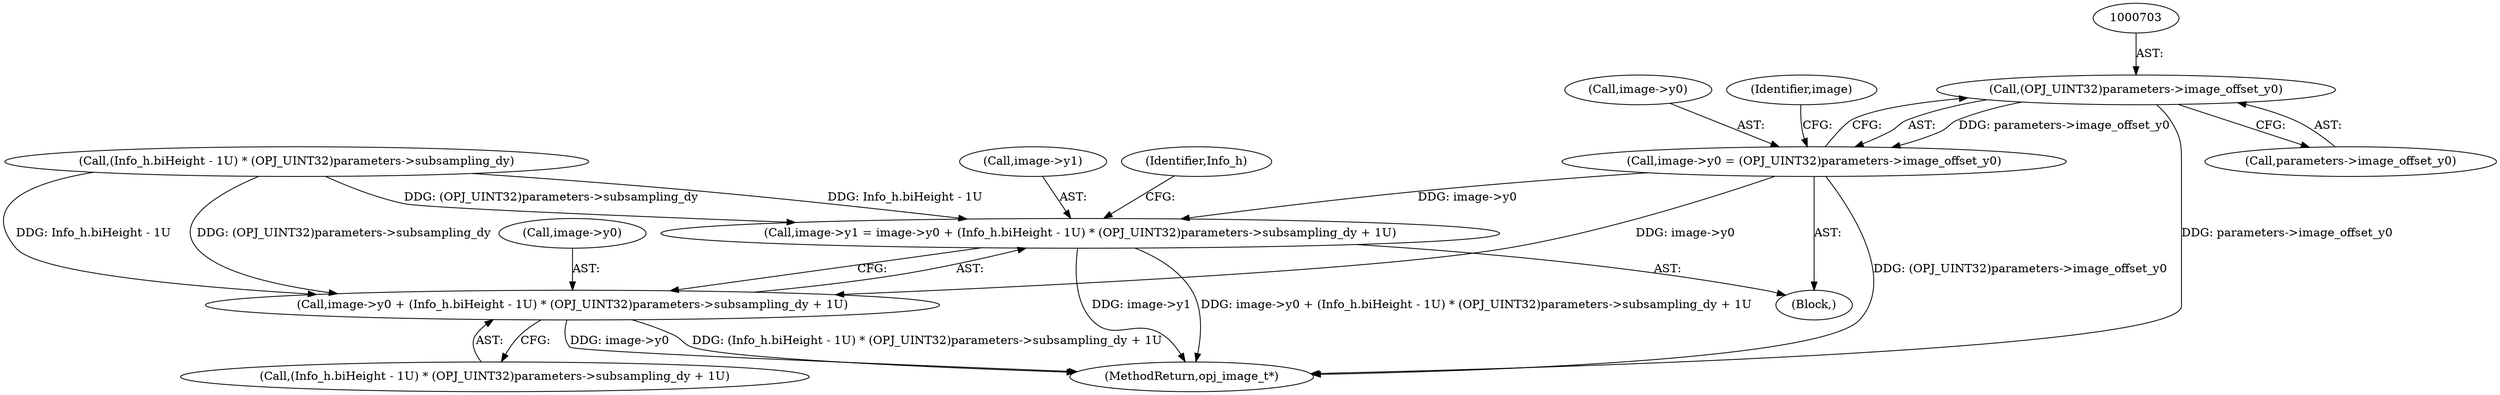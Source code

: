 digraph "0_openjpeg_da940424816e11d624362ce080bc026adffa26e8@pointer" {
"1000702" [label="(Call,(OPJ_UINT32)parameters->image_offset_y0)"];
"1000698" [label="(Call,image->y0 = (OPJ_UINT32)parameters->image_offset_y0)"];
"1000728" [label="(Call,image->y1 = image->y0 + (Info_h.biHeight - 1U) * (OPJ_UINT32)parameters->subsampling_dy + 1U)"];
"1000732" [label="(Call,image->y0 + (Info_h.biHeight - 1U) * (OPJ_UINT32)parameters->subsampling_dy + 1U)"];
"1000702" [label="(Call,(OPJ_UINT32)parameters->image_offset_y0)"];
"1000732" [label="(Call,image->y0 + (Info_h.biHeight - 1U) * (OPJ_UINT32)parameters->subsampling_dy + 1U)"];
"1000728" [label="(Call,image->y1 = image->y0 + (Info_h.biHeight - 1U) * (OPJ_UINT32)parameters->subsampling_dy + 1U)"];
"1000699" [label="(Call,image->y0)"];
"1000736" [label="(Call,(Info_h.biHeight - 1U) * (OPJ_UINT32)parameters->subsampling_dy + 1U)"];
"1000753" [label="(Identifier,Info_h)"];
"1000737" [label="(Call,(Info_h.biHeight - 1U) * (OPJ_UINT32)parameters->subsampling_dy)"];
"1000980" [label="(MethodReturn,opj_image_t*)"];
"1000698" [label="(Call,image->y0 = (OPJ_UINT32)parameters->image_offset_y0)"];
"1000729" [label="(Call,image->y1)"];
"1000704" [label="(Call,parameters->image_offset_y0)"];
"1000733" [label="(Call,image->y0)"];
"1000124" [label="(Block,)"];
"1000709" [label="(Identifier,image)"];
"1000702" -> "1000698"  [label="AST: "];
"1000702" -> "1000704"  [label="CFG: "];
"1000703" -> "1000702"  [label="AST: "];
"1000704" -> "1000702"  [label="AST: "];
"1000698" -> "1000702"  [label="CFG: "];
"1000702" -> "1000980"  [label="DDG: parameters->image_offset_y0"];
"1000702" -> "1000698"  [label="DDG: parameters->image_offset_y0"];
"1000698" -> "1000124"  [label="AST: "];
"1000699" -> "1000698"  [label="AST: "];
"1000709" -> "1000698"  [label="CFG: "];
"1000698" -> "1000980"  [label="DDG: (OPJ_UINT32)parameters->image_offset_y0"];
"1000698" -> "1000728"  [label="DDG: image->y0"];
"1000698" -> "1000732"  [label="DDG: image->y0"];
"1000728" -> "1000124"  [label="AST: "];
"1000728" -> "1000732"  [label="CFG: "];
"1000729" -> "1000728"  [label="AST: "];
"1000732" -> "1000728"  [label="AST: "];
"1000753" -> "1000728"  [label="CFG: "];
"1000728" -> "1000980"  [label="DDG: image->y1"];
"1000728" -> "1000980"  [label="DDG: image->y0 + (Info_h.biHeight - 1U) * (OPJ_UINT32)parameters->subsampling_dy + 1U"];
"1000737" -> "1000728"  [label="DDG: Info_h.biHeight - 1U"];
"1000737" -> "1000728"  [label="DDG: (OPJ_UINT32)parameters->subsampling_dy"];
"1000732" -> "1000736"  [label="CFG: "];
"1000733" -> "1000732"  [label="AST: "];
"1000736" -> "1000732"  [label="AST: "];
"1000732" -> "1000980"  [label="DDG: (Info_h.biHeight - 1U) * (OPJ_UINT32)parameters->subsampling_dy + 1U"];
"1000732" -> "1000980"  [label="DDG: image->y0"];
"1000737" -> "1000732"  [label="DDG: Info_h.biHeight - 1U"];
"1000737" -> "1000732"  [label="DDG: (OPJ_UINT32)parameters->subsampling_dy"];
}
